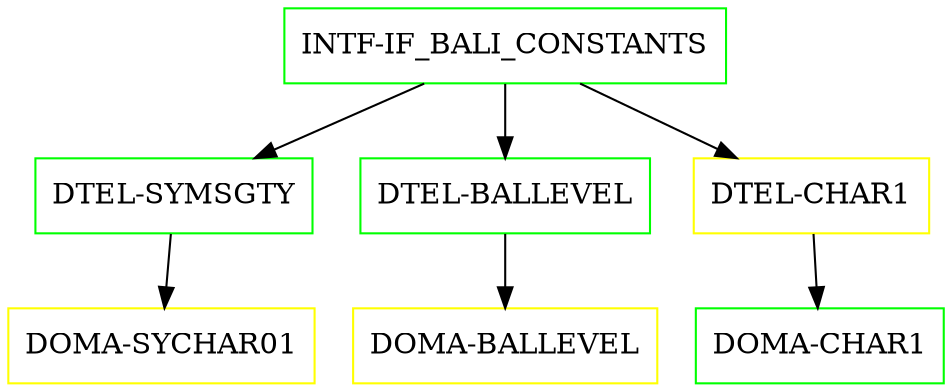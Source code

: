 digraph G {
  "INTF-IF_BALI_CONSTANTS" [shape=box,color=green];
  "DTEL-SYMSGTY" [shape=box,color=green,URL="./DTEL_SYMSGTY.html"];
  "DOMA-SYCHAR01" [shape=box,color=yellow,URL="./DOMA_SYCHAR01.html"];
  "DTEL-BALLEVEL" [shape=box,color=green,URL="./DTEL_BALLEVEL.html"];
  "DOMA-BALLEVEL" [shape=box,color=yellow,URL="./DOMA_BALLEVEL.html"];
  "DTEL-CHAR1" [shape=box,color=yellow,URL="./DTEL_CHAR1.html"];
  "DOMA-CHAR1" [shape=box,color=green,URL="./DOMA_CHAR1.html"];
  "INTF-IF_BALI_CONSTANTS" -> "DTEL-CHAR1";
  "INTF-IF_BALI_CONSTANTS" -> "DTEL-BALLEVEL";
  "INTF-IF_BALI_CONSTANTS" -> "DTEL-SYMSGTY";
  "DTEL-SYMSGTY" -> "DOMA-SYCHAR01";
  "DTEL-BALLEVEL" -> "DOMA-BALLEVEL";
  "DTEL-CHAR1" -> "DOMA-CHAR1";
}
